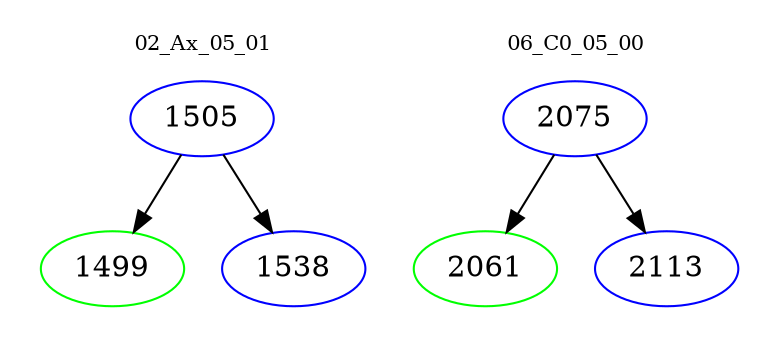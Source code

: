digraph{
subgraph cluster_0 {
color = white
label = "02_Ax_05_01";
fontsize=10;
T0_1505 [label="1505", color="blue"]
T0_1505 -> T0_1499 [color="black"]
T0_1499 [label="1499", color="green"]
T0_1505 -> T0_1538 [color="black"]
T0_1538 [label="1538", color="blue"]
}
subgraph cluster_1 {
color = white
label = "06_C0_05_00";
fontsize=10;
T1_2075 [label="2075", color="blue"]
T1_2075 -> T1_2061 [color="black"]
T1_2061 [label="2061", color="green"]
T1_2075 -> T1_2113 [color="black"]
T1_2113 [label="2113", color="blue"]
}
}
